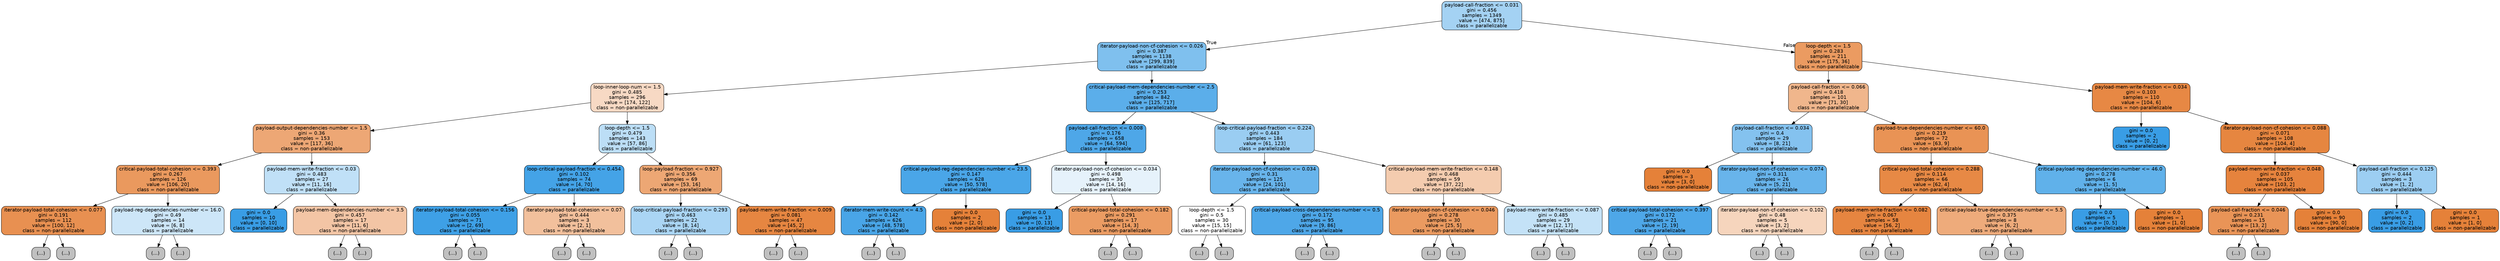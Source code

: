 digraph Tree {
node [shape=box, style="filled, rounded", color="black", fontname=helvetica] ;
edge [fontname=helvetica] ;
0 [label="payload-call-fraction <= 0.031\ngini = 0.456\nsamples = 1349\nvalue = [474, 875]\nclass = parallelizable", fillcolor="#399de575"] ;
1 [label="iterator-payload-non-cf-cohesion <= 0.026\ngini = 0.387\nsamples = 1138\nvalue = [299, 839]\nclass = parallelizable", fillcolor="#399de5a4"] ;
0 -> 1 [labeldistance=2.5, labelangle=45, headlabel="True"] ;
2 [label="loop-inner-loop-num <= 1.5\ngini = 0.485\nsamples = 296\nvalue = [174, 122]\nclass = non-parallelizable", fillcolor="#e581394c"] ;
1 -> 2 ;
3 [label="payload-output-dependencies-number <= 1.5\ngini = 0.36\nsamples = 153\nvalue = [117, 36]\nclass = non-parallelizable", fillcolor="#e58139b1"] ;
2 -> 3 ;
4 [label="critical-payload-total-cohesion <= 0.393\ngini = 0.267\nsamples = 126\nvalue = [106, 20]\nclass = non-parallelizable", fillcolor="#e58139cf"] ;
3 -> 4 ;
5 [label="iterator-payload-total-cohesion <= 0.077\ngini = 0.191\nsamples = 112\nvalue = [100, 12]\nclass = non-parallelizable", fillcolor="#e58139e0"] ;
4 -> 5 ;
6 [label="(...)", fillcolor="#C0C0C0"] ;
5 -> 6 ;
15 [label="(...)", fillcolor="#C0C0C0"] ;
5 -> 15 ;
26 [label="payload-reg-dependencies-number <= 16.0\ngini = 0.49\nsamples = 14\nvalue = [6, 8]\nclass = parallelizable", fillcolor="#399de540"] ;
4 -> 26 ;
27 [label="(...)", fillcolor="#C0C0C0"] ;
26 -> 27 ;
28 [label="(...)", fillcolor="#C0C0C0"] ;
26 -> 28 ;
31 [label="payload-mem-write-fraction <= 0.03\ngini = 0.483\nsamples = 27\nvalue = [11, 16]\nclass = parallelizable", fillcolor="#399de550"] ;
3 -> 31 ;
32 [label="gini = 0.0\nsamples = 10\nvalue = [0, 10]\nclass = parallelizable", fillcolor="#399de5ff"] ;
31 -> 32 ;
33 [label="payload-mem-dependencies-number <= 3.5\ngini = 0.457\nsamples = 17\nvalue = [11, 6]\nclass = non-parallelizable", fillcolor="#e5813974"] ;
31 -> 33 ;
34 [label="(...)", fillcolor="#C0C0C0"] ;
33 -> 34 ;
35 [label="(...)", fillcolor="#C0C0C0"] ;
33 -> 35 ;
40 [label="loop-depth <= 1.5\ngini = 0.479\nsamples = 143\nvalue = [57, 86]\nclass = parallelizable", fillcolor="#399de556"] ;
2 -> 40 ;
41 [label="loop-critical-payload-fraction <= 0.454\ngini = 0.102\nsamples = 74\nvalue = [4, 70]\nclass = parallelizable", fillcolor="#399de5f0"] ;
40 -> 41 ;
42 [label="iterator-payload-total-cohesion <= 0.156\ngini = 0.055\nsamples = 71\nvalue = [2, 69]\nclass = parallelizable", fillcolor="#399de5f8"] ;
41 -> 42 ;
43 [label="(...)", fillcolor="#C0C0C0"] ;
42 -> 43 ;
48 [label="(...)", fillcolor="#C0C0C0"] ;
42 -> 48 ;
49 [label="iterator-payload-total-cohesion <= 0.07\ngini = 0.444\nsamples = 3\nvalue = [2, 1]\nclass = non-parallelizable", fillcolor="#e581397f"] ;
41 -> 49 ;
50 [label="(...)", fillcolor="#C0C0C0"] ;
49 -> 50 ;
51 [label="(...)", fillcolor="#C0C0C0"] ;
49 -> 51 ;
52 [label="loop-payload-fraction <= 0.927\ngini = 0.356\nsamples = 69\nvalue = [53, 16]\nclass = non-parallelizable", fillcolor="#e58139b2"] ;
40 -> 52 ;
53 [label="loop-critical-payload-fraction <= 0.293\ngini = 0.463\nsamples = 22\nvalue = [8, 14]\nclass = parallelizable", fillcolor="#399de56d"] ;
52 -> 53 ;
54 [label="(...)", fillcolor="#C0C0C0"] ;
53 -> 54 ;
59 [label="(...)", fillcolor="#C0C0C0"] ;
53 -> 59 ;
62 [label="payload-mem-write-fraction <= 0.009\ngini = 0.081\nsamples = 47\nvalue = [45, 2]\nclass = non-parallelizable", fillcolor="#e58139f4"] ;
52 -> 62 ;
63 [label="(...)", fillcolor="#C0C0C0"] ;
62 -> 63 ;
64 [label="(...)", fillcolor="#C0C0C0"] ;
62 -> 64 ;
69 [label="critical-payload-mem-dependencies-number <= 2.5\ngini = 0.253\nsamples = 842\nvalue = [125, 717]\nclass = parallelizable", fillcolor="#399de5d3"] ;
1 -> 69 ;
70 [label="payload-call-fraction <= 0.008\ngini = 0.176\nsamples = 658\nvalue = [64, 594]\nclass = parallelizable", fillcolor="#399de5e4"] ;
69 -> 70 ;
71 [label="critical-payload-reg-dependencies-number <= 23.5\ngini = 0.147\nsamples = 628\nvalue = [50, 578]\nclass = parallelizable", fillcolor="#399de5e9"] ;
70 -> 71 ;
72 [label="iterator-mem-write-count <= 4.5\ngini = 0.142\nsamples = 626\nvalue = [48, 578]\nclass = parallelizable", fillcolor="#399de5ea"] ;
71 -> 72 ;
73 [label="(...)", fillcolor="#C0C0C0"] ;
72 -> 73 ;
184 [label="(...)", fillcolor="#C0C0C0"] ;
72 -> 184 ;
185 [label="gini = 0.0\nsamples = 2\nvalue = [2, 0]\nclass = non-parallelizable", fillcolor="#e58139ff"] ;
71 -> 185 ;
186 [label="iterator-payload-non-cf-cohesion <= 0.034\ngini = 0.498\nsamples = 30\nvalue = [14, 16]\nclass = parallelizable", fillcolor="#399de520"] ;
70 -> 186 ;
187 [label="gini = 0.0\nsamples = 13\nvalue = [0, 13]\nclass = parallelizable", fillcolor="#399de5ff"] ;
186 -> 187 ;
188 [label="critical-payload-total-cohesion <= 0.182\ngini = 0.291\nsamples = 17\nvalue = [14, 3]\nclass = non-parallelizable", fillcolor="#e58139c8"] ;
186 -> 188 ;
189 [label="(...)", fillcolor="#C0C0C0"] ;
188 -> 189 ;
190 [label="(...)", fillcolor="#C0C0C0"] ;
188 -> 190 ;
193 [label="loop-critical-payload-fraction <= 0.224\ngini = 0.443\nsamples = 184\nvalue = [61, 123]\nclass = parallelizable", fillcolor="#399de581"] ;
69 -> 193 ;
194 [label="iterator-payload-non-cf-cohesion <= 0.034\ngini = 0.31\nsamples = 125\nvalue = [24, 101]\nclass = parallelizable", fillcolor="#399de5c2"] ;
193 -> 194 ;
195 [label="loop-depth <= 1.5\ngini = 0.5\nsamples = 30\nvalue = [15, 15]\nclass = non-parallelizable", fillcolor="#e5813900"] ;
194 -> 195 ;
196 [label="(...)", fillcolor="#C0C0C0"] ;
195 -> 196 ;
199 [label="(...)", fillcolor="#C0C0C0"] ;
195 -> 199 ;
204 [label="critical-payload-cross-dependencies-number <= 0.5\ngini = 0.172\nsamples = 95\nvalue = [9, 86]\nclass = parallelizable", fillcolor="#399de5e4"] ;
194 -> 204 ;
205 [label="(...)", fillcolor="#C0C0C0"] ;
204 -> 205 ;
220 [label="(...)", fillcolor="#C0C0C0"] ;
204 -> 220 ;
221 [label="critical-payload-mem-write-fraction <= 0.148\ngini = 0.468\nsamples = 59\nvalue = [37, 22]\nclass = non-parallelizable", fillcolor="#e5813967"] ;
193 -> 221 ;
222 [label="iterator-payload-non-cf-cohesion <= 0.046\ngini = 0.278\nsamples = 30\nvalue = [25, 5]\nclass = non-parallelizable", fillcolor="#e58139cc"] ;
221 -> 222 ;
223 [label="(...)", fillcolor="#C0C0C0"] ;
222 -> 223 ;
228 [label="(...)", fillcolor="#C0C0C0"] ;
222 -> 228 ;
233 [label="payload-mem-write-fraction <= 0.087\ngini = 0.485\nsamples = 29\nvalue = [12, 17]\nclass = parallelizable", fillcolor="#399de54b"] ;
221 -> 233 ;
234 [label="(...)", fillcolor="#C0C0C0"] ;
233 -> 234 ;
243 [label="(...)", fillcolor="#C0C0C0"] ;
233 -> 243 ;
244 [label="loop-depth <= 1.5\ngini = 0.283\nsamples = 211\nvalue = [175, 36]\nclass = non-parallelizable", fillcolor="#e58139cb"] ;
0 -> 244 [labeldistance=2.5, labelangle=-45, headlabel="False"] ;
245 [label="payload-call-fraction <= 0.066\ngini = 0.418\nsamples = 101\nvalue = [71, 30]\nclass = non-parallelizable", fillcolor="#e5813993"] ;
244 -> 245 ;
246 [label="payload-call-fraction <= 0.034\ngini = 0.4\nsamples = 29\nvalue = [8, 21]\nclass = parallelizable", fillcolor="#399de59e"] ;
245 -> 246 ;
247 [label="gini = 0.0\nsamples = 3\nvalue = [3, 0]\nclass = non-parallelizable", fillcolor="#e58139ff"] ;
246 -> 247 ;
248 [label="iterator-payload-non-cf-cohesion <= 0.074\ngini = 0.311\nsamples = 26\nvalue = [5, 21]\nclass = parallelizable", fillcolor="#399de5c2"] ;
246 -> 248 ;
249 [label="critical-payload-total-cohesion <= 0.397\ngini = 0.172\nsamples = 21\nvalue = [2, 19]\nclass = parallelizable", fillcolor="#399de5e4"] ;
248 -> 249 ;
250 [label="(...)", fillcolor="#C0C0C0"] ;
249 -> 250 ;
251 [label="(...)", fillcolor="#C0C0C0"] ;
249 -> 251 ;
254 [label="iterator-payload-non-cf-cohesion <= 0.102\ngini = 0.48\nsamples = 5\nvalue = [3, 2]\nclass = non-parallelizable", fillcolor="#e5813955"] ;
248 -> 254 ;
255 [label="(...)", fillcolor="#C0C0C0"] ;
254 -> 255 ;
256 [label="(...)", fillcolor="#C0C0C0"] ;
254 -> 256 ;
257 [label="payload-true-dependencies-number <= 60.0\ngini = 0.219\nsamples = 72\nvalue = [63, 9]\nclass = non-parallelizable", fillcolor="#e58139db"] ;
245 -> 257 ;
258 [label="critical-payload-total-cohesion <= 0.288\ngini = 0.114\nsamples = 66\nvalue = [62, 4]\nclass = non-parallelizable", fillcolor="#e58139ef"] ;
257 -> 258 ;
259 [label="payload-mem-write-fraction <= 0.082\ngini = 0.067\nsamples = 58\nvalue = [56, 2]\nclass = non-parallelizable", fillcolor="#e58139f6"] ;
258 -> 259 ;
260 [label="(...)", fillcolor="#C0C0C0"] ;
259 -> 260 ;
263 [label="(...)", fillcolor="#C0C0C0"] ;
259 -> 263 ;
268 [label="critical-payload-true-dependencies-number <= 5.5\ngini = 0.375\nsamples = 8\nvalue = [6, 2]\nclass = non-parallelizable", fillcolor="#e58139aa"] ;
258 -> 268 ;
269 [label="(...)", fillcolor="#C0C0C0"] ;
268 -> 269 ;
270 [label="(...)", fillcolor="#C0C0C0"] ;
268 -> 270 ;
271 [label="critical-payload-reg-dependencies-number <= 46.0\ngini = 0.278\nsamples = 6\nvalue = [1, 5]\nclass = parallelizable", fillcolor="#399de5cc"] ;
257 -> 271 ;
272 [label="gini = 0.0\nsamples = 5\nvalue = [0, 5]\nclass = parallelizable", fillcolor="#399de5ff"] ;
271 -> 272 ;
273 [label="gini = 0.0\nsamples = 1\nvalue = [1, 0]\nclass = non-parallelizable", fillcolor="#e58139ff"] ;
271 -> 273 ;
274 [label="payload-mem-write-fraction <= 0.034\ngini = 0.103\nsamples = 110\nvalue = [104, 6]\nclass = non-parallelizable", fillcolor="#e58139f0"] ;
244 -> 274 ;
275 [label="gini = 0.0\nsamples = 2\nvalue = [0, 2]\nclass = parallelizable", fillcolor="#399de5ff"] ;
274 -> 275 ;
276 [label="iterator-payload-non-cf-cohesion <= 0.088\ngini = 0.071\nsamples = 108\nvalue = [104, 4]\nclass = non-parallelizable", fillcolor="#e58139f5"] ;
274 -> 276 ;
277 [label="payload-mem-write-fraction <= 0.048\ngini = 0.037\nsamples = 105\nvalue = [103, 2]\nclass = non-parallelizable", fillcolor="#e58139fa"] ;
276 -> 277 ;
278 [label="payload-call-fraction <= 0.046\ngini = 0.231\nsamples = 15\nvalue = [13, 2]\nclass = non-parallelizable", fillcolor="#e58139d8"] ;
277 -> 278 ;
279 [label="(...)", fillcolor="#C0C0C0"] ;
278 -> 279 ;
280 [label="(...)", fillcolor="#C0C0C0"] ;
278 -> 280 ;
281 [label="gini = 0.0\nsamples = 90\nvalue = [90, 0]\nclass = non-parallelizable", fillcolor="#e58139ff"] ;
277 -> 281 ;
282 [label="payload-call-fraction <= 0.125\ngini = 0.444\nsamples = 3\nvalue = [1, 2]\nclass = parallelizable", fillcolor="#399de57f"] ;
276 -> 282 ;
283 [label="gini = 0.0\nsamples = 2\nvalue = [0, 2]\nclass = parallelizable", fillcolor="#399de5ff"] ;
282 -> 283 ;
284 [label="gini = 0.0\nsamples = 1\nvalue = [1, 0]\nclass = non-parallelizable", fillcolor="#e58139ff"] ;
282 -> 284 ;
}
